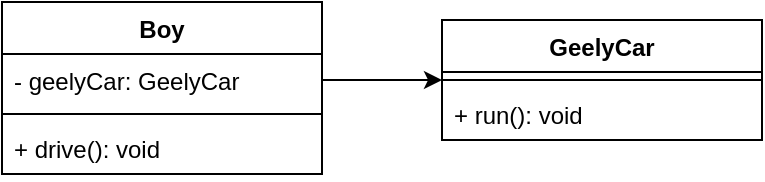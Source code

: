 <mxfile version="15.8.7" type="device"><diagram id="C5RBs43oDa-KdzZeNtuy" name="Page-1"><mxGraphModel dx="1106" dy="852" grid="1" gridSize="10" guides="1" tooltips="1" connect="1" arrows="1" fold="1" page="1" pageScale="1" pageWidth="827" pageHeight="1169" math="0" shadow="0"><root><mxCell id="WIyWlLk6GJQsqaUBKTNV-0"/><mxCell id="WIyWlLk6GJQsqaUBKTNV-1" parent="WIyWlLk6GJQsqaUBKTNV-0"/><mxCell id="fS4UmAeFts2OjyijIuLS-0" value="Boy" style="swimlane;fontStyle=1;align=center;verticalAlign=top;childLayout=stackLayout;horizontal=1;startSize=26;horizontalStack=0;resizeParent=1;resizeParentMax=0;resizeLast=0;collapsible=1;marginBottom=0;" vertex="1" parent="WIyWlLk6GJQsqaUBKTNV-1"><mxGeometry x="210" y="360" width="160" height="86" as="geometry"/></mxCell><mxCell id="fS4UmAeFts2OjyijIuLS-1" value="- geelyCar: GeelyCar" style="text;strokeColor=none;fillColor=none;align=left;verticalAlign=top;spacingLeft=4;spacingRight=4;overflow=hidden;rotatable=0;points=[[0,0.5],[1,0.5]];portConstraint=eastwest;" vertex="1" parent="fS4UmAeFts2OjyijIuLS-0"><mxGeometry y="26" width="160" height="26" as="geometry"/></mxCell><mxCell id="fS4UmAeFts2OjyijIuLS-2" value="" style="line;strokeWidth=1;fillColor=none;align=left;verticalAlign=middle;spacingTop=-1;spacingLeft=3;spacingRight=3;rotatable=0;labelPosition=right;points=[];portConstraint=eastwest;" vertex="1" parent="fS4UmAeFts2OjyijIuLS-0"><mxGeometry y="52" width="160" height="8" as="geometry"/></mxCell><mxCell id="fS4UmAeFts2OjyijIuLS-3" value="+ drive(): void" style="text;strokeColor=none;fillColor=none;align=left;verticalAlign=top;spacingLeft=4;spacingRight=4;overflow=hidden;rotatable=0;points=[[0,0.5],[1,0.5]];portConstraint=eastwest;" vertex="1" parent="fS4UmAeFts2OjyijIuLS-0"><mxGeometry y="60" width="160" height="26" as="geometry"/></mxCell><mxCell id="fS4UmAeFts2OjyijIuLS-5" value="GeelyCar" style="swimlane;fontStyle=1;align=center;verticalAlign=top;childLayout=stackLayout;horizontal=1;startSize=26;horizontalStack=0;resizeParent=1;resizeParentMax=0;resizeLast=0;collapsible=1;marginBottom=0;" vertex="1" parent="WIyWlLk6GJQsqaUBKTNV-1"><mxGeometry x="430" y="369" width="160" height="60" as="geometry"/></mxCell><mxCell id="fS4UmAeFts2OjyijIuLS-7" value="" style="line;strokeWidth=1;fillColor=none;align=left;verticalAlign=middle;spacingTop=-1;spacingLeft=3;spacingRight=3;rotatable=0;labelPosition=right;points=[];portConstraint=eastwest;" vertex="1" parent="fS4UmAeFts2OjyijIuLS-5"><mxGeometry y="26" width="160" height="8" as="geometry"/></mxCell><mxCell id="fS4UmAeFts2OjyijIuLS-8" value="+ run(): void" style="text;strokeColor=none;fillColor=none;align=left;verticalAlign=top;spacingLeft=4;spacingRight=4;overflow=hidden;rotatable=0;points=[[0,0.5],[1,0.5]];portConstraint=eastwest;" vertex="1" parent="fS4UmAeFts2OjyijIuLS-5"><mxGeometry y="34" width="160" height="26" as="geometry"/></mxCell><mxCell id="fS4UmAeFts2OjyijIuLS-13" style="rounded=0;orthogonalLoop=1;jettySize=auto;html=1;exitX=1;exitY=0.5;exitDx=0;exitDy=0;entryX=0;entryY=0.5;entryDx=0;entryDy=0;" edge="1" parent="WIyWlLk6GJQsqaUBKTNV-1" source="fS4UmAeFts2OjyijIuLS-1" target="fS4UmAeFts2OjyijIuLS-5"><mxGeometry relative="1" as="geometry"/></mxCell></root></mxGraphModel></diagram></mxfile>